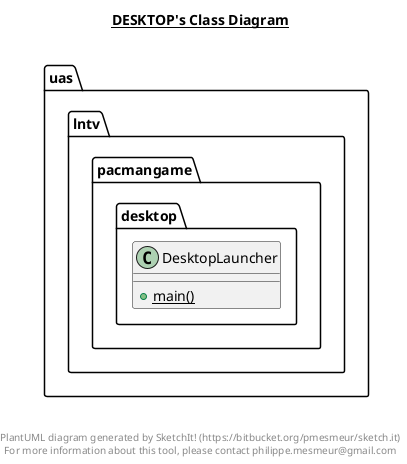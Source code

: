 @startuml

title __DESKTOP's Class Diagram__\n

  namespace uas.lntv.pacmangame.desktop {
    class uas.lntv.pacmangame.desktop.DesktopLauncher {
        {static} + main()
    }
  }
  



right footer


PlantUML diagram generated by SketchIt! (https://bitbucket.org/pmesmeur/sketch.it)
For more information about this tool, please contact philippe.mesmeur@gmail.com
endfooter

@enduml
